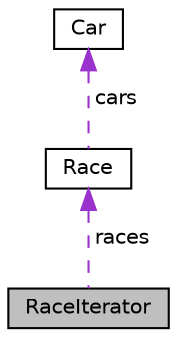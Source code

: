 digraph "RaceIterator"
{
  edge [fontname="Helvetica",fontsize="10",labelfontname="Helvetica",labelfontsize="10"];
  node [fontname="Helvetica",fontsize="10",shape=record];
  Node1 [label="RaceIterator",height=0.2,width=0.4,color="black", fillcolor="grey75", style="filled", fontcolor="black"];
  Node2 -> Node1 [dir="back",color="darkorchid3",fontsize="10",style="dashed",label=" races" ];
  Node2 [label="Race",height=0.2,width=0.4,color="black", fillcolor="white", style="filled",URL="$classRace.html"];
  Node3 -> Node2 [dir="back",color="darkorchid3",fontsize="10",style="dashed",label=" cars" ];
  Node3 [label="Car",height=0.2,width=0.4,color="black", fillcolor="white", style="filled",URL="$classCar.html"];
}
